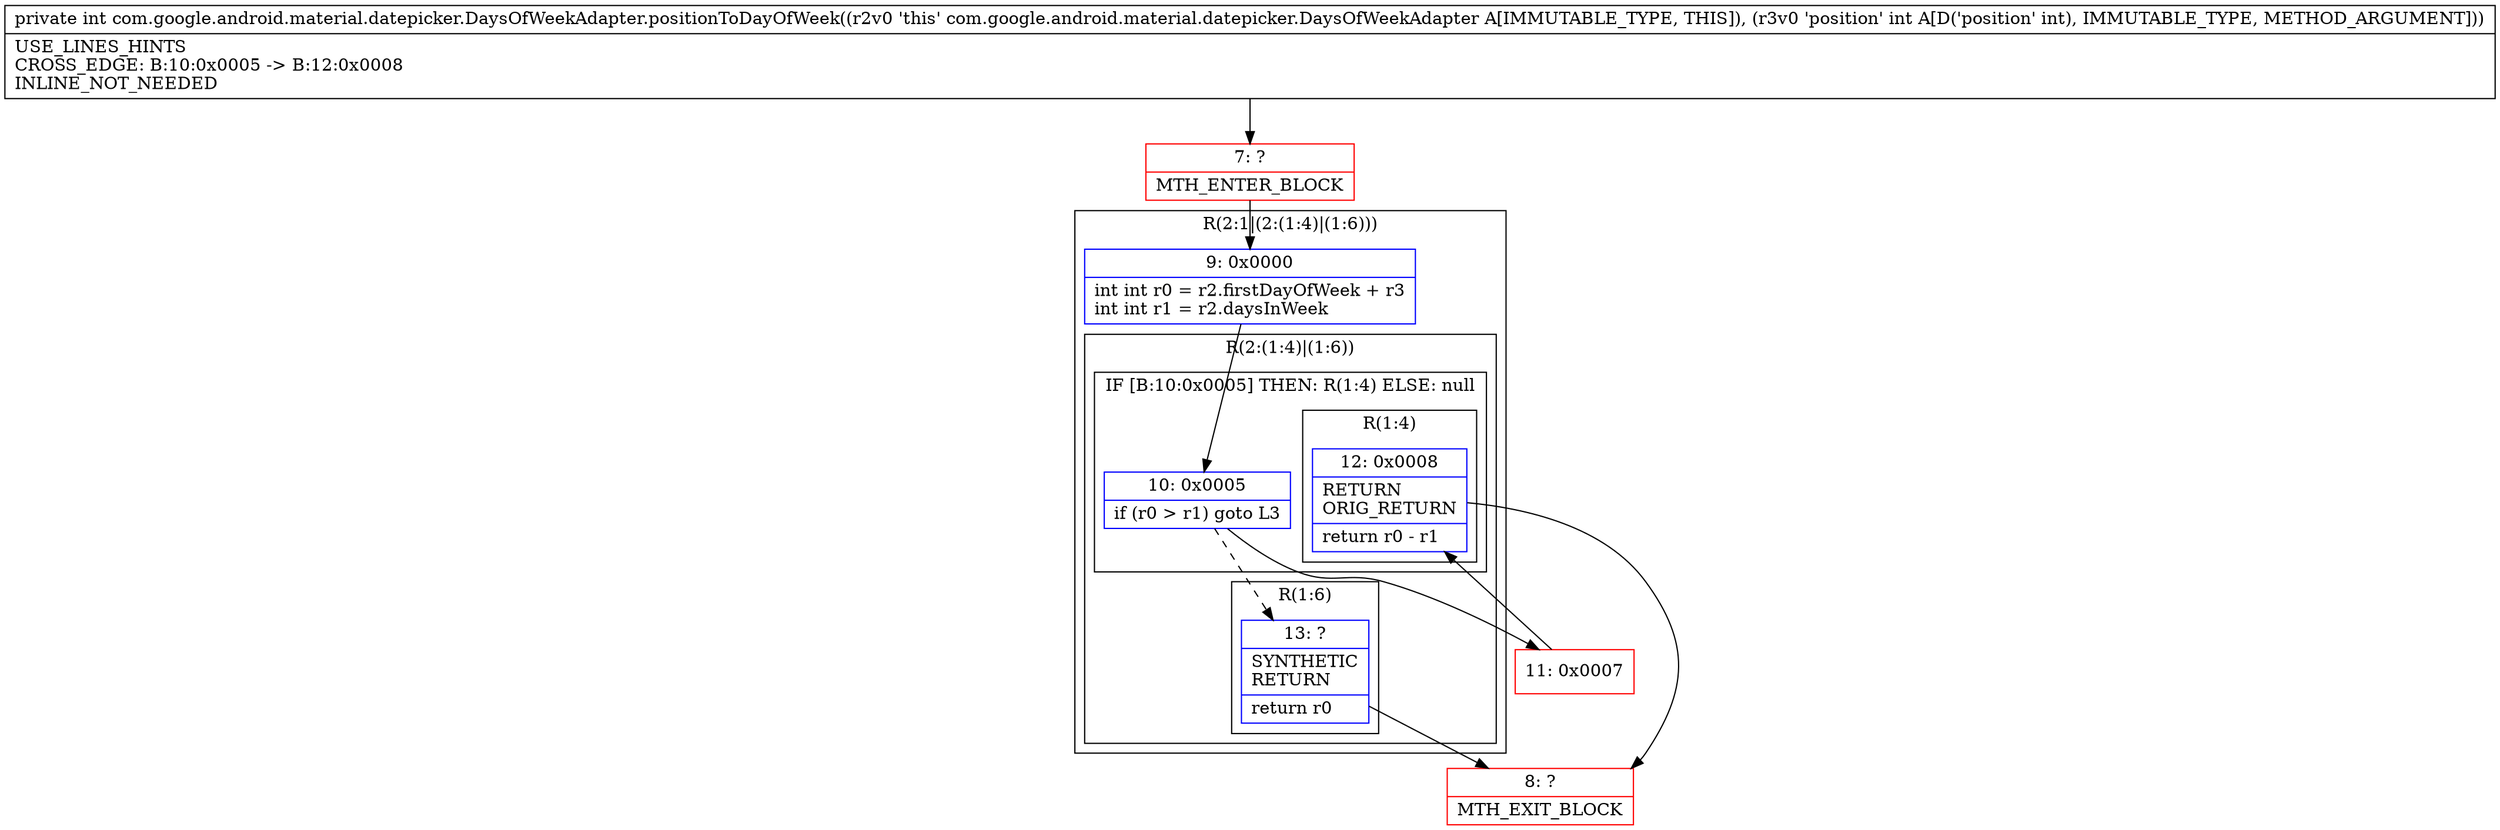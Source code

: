 digraph "CFG forcom.google.android.material.datepicker.DaysOfWeekAdapter.positionToDayOfWeek(I)I" {
subgraph cluster_Region_1500333388 {
label = "R(2:1|(2:(1:4)|(1:6)))";
node [shape=record,color=blue];
Node_9 [shape=record,label="{9\:\ 0x0000|int int r0 = r2.firstDayOfWeek + r3\lint int r1 = r2.daysInWeek\l}"];
subgraph cluster_Region_1504263733 {
label = "R(2:(1:4)|(1:6))";
node [shape=record,color=blue];
subgraph cluster_IfRegion_863306255 {
label = "IF [B:10:0x0005] THEN: R(1:4) ELSE: null";
node [shape=record,color=blue];
Node_10 [shape=record,label="{10\:\ 0x0005|if (r0 \> r1) goto L3\l}"];
subgraph cluster_Region_1297323205 {
label = "R(1:4)";
node [shape=record,color=blue];
Node_12 [shape=record,label="{12\:\ 0x0008|RETURN\lORIG_RETURN\l|return r0 \- r1\l}"];
}
}
subgraph cluster_Region_1780716814 {
label = "R(1:6)";
node [shape=record,color=blue];
Node_13 [shape=record,label="{13\:\ ?|SYNTHETIC\lRETURN\l|return r0\l}"];
}
}
}
Node_7 [shape=record,color=red,label="{7\:\ ?|MTH_ENTER_BLOCK\l}"];
Node_11 [shape=record,color=red,label="{11\:\ 0x0007}"];
Node_8 [shape=record,color=red,label="{8\:\ ?|MTH_EXIT_BLOCK\l}"];
MethodNode[shape=record,label="{private int com.google.android.material.datepicker.DaysOfWeekAdapter.positionToDayOfWeek((r2v0 'this' com.google.android.material.datepicker.DaysOfWeekAdapter A[IMMUTABLE_TYPE, THIS]), (r3v0 'position' int A[D('position' int), IMMUTABLE_TYPE, METHOD_ARGUMENT]))  | USE_LINES_HINTS\lCROSS_EDGE: B:10:0x0005 \-\> B:12:0x0008\lINLINE_NOT_NEEDED\l}"];
MethodNode -> Node_7;Node_9 -> Node_10;
Node_10 -> Node_11;
Node_10 -> Node_13[style=dashed];
Node_12 -> Node_8;
Node_13 -> Node_8;
Node_7 -> Node_9;
Node_11 -> Node_12;
}

